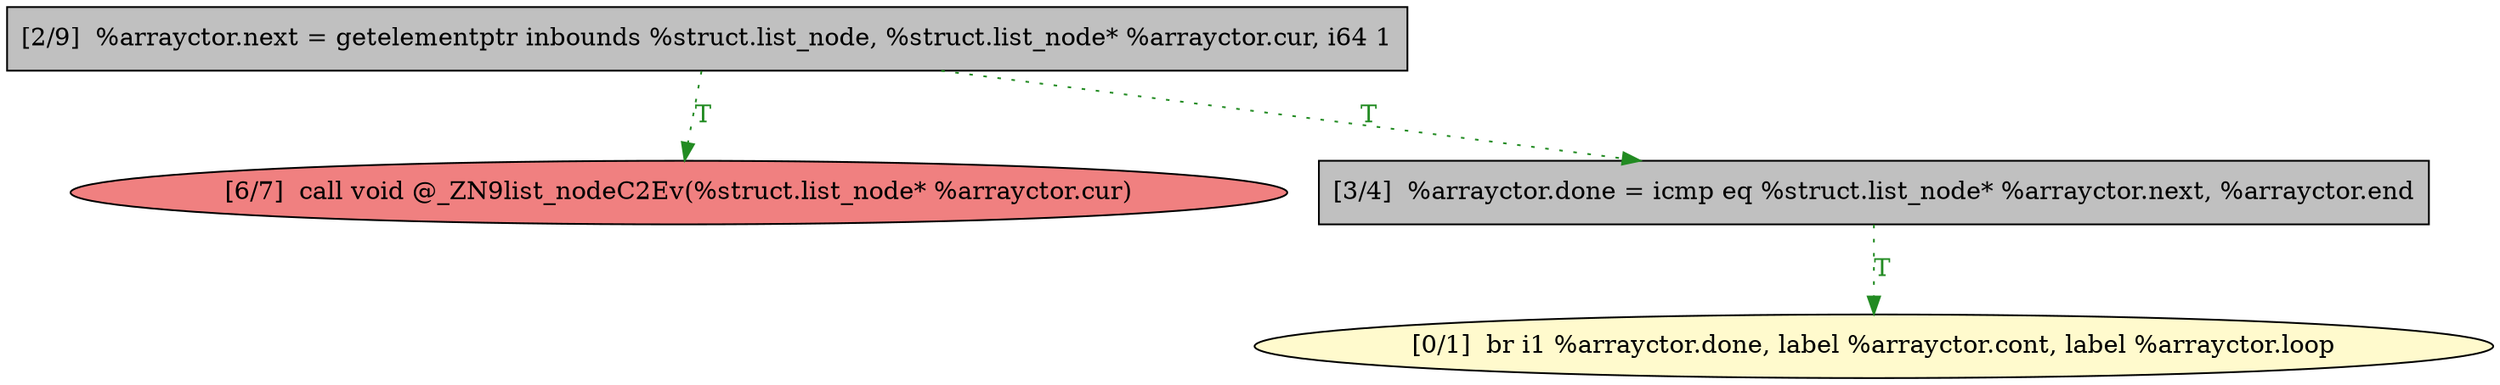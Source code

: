 
digraph G {


node381 [fillcolor=lemonchiffon,label="[0/1]  br i1 %arrayctor.done, label %arrayctor.cont, label %arrayctor.loop",shape=ellipse,style=filled ]
node379 [fillcolor=lightcoral,label="[6/7]  call void @_ZN9list_nodeC2Ev(%struct.list_node* %arrayctor.cur)",shape=ellipse,style=filled ]
node382 [fillcolor=grey,label="[2/9]  %arrayctor.next = getelementptr inbounds %struct.list_node, %struct.list_node* %arrayctor.cur, i64 1",shape=rectangle,style=filled ]
node380 [fillcolor=grey,label="[3/4]  %arrayctor.done = icmp eq %struct.list_node* %arrayctor.next, %arrayctor.end",shape=rectangle,style=filled ]

node382->node380 [style=dotted,color=forestgreen,label="T",fontcolor=forestgreen ]
node382->node379 [style=dotted,color=forestgreen,label="T",fontcolor=forestgreen ]
node380->node381 [style=dotted,color=forestgreen,label="T",fontcolor=forestgreen ]


}
